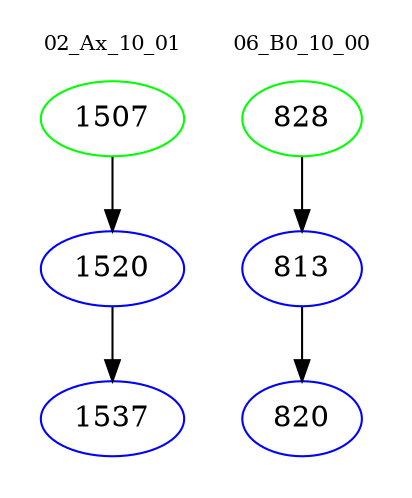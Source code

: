 digraph{
subgraph cluster_0 {
color = white
label = "02_Ax_10_01";
fontsize=10;
T0_1507 [label="1507", color="green"]
T0_1507 -> T0_1520 [color="black"]
T0_1520 [label="1520", color="blue"]
T0_1520 -> T0_1537 [color="black"]
T0_1537 [label="1537", color="blue"]
}
subgraph cluster_1 {
color = white
label = "06_B0_10_00";
fontsize=10;
T1_828 [label="828", color="green"]
T1_828 -> T1_813 [color="black"]
T1_813 [label="813", color="blue"]
T1_813 -> T1_820 [color="black"]
T1_820 [label="820", color="blue"]
}
}
